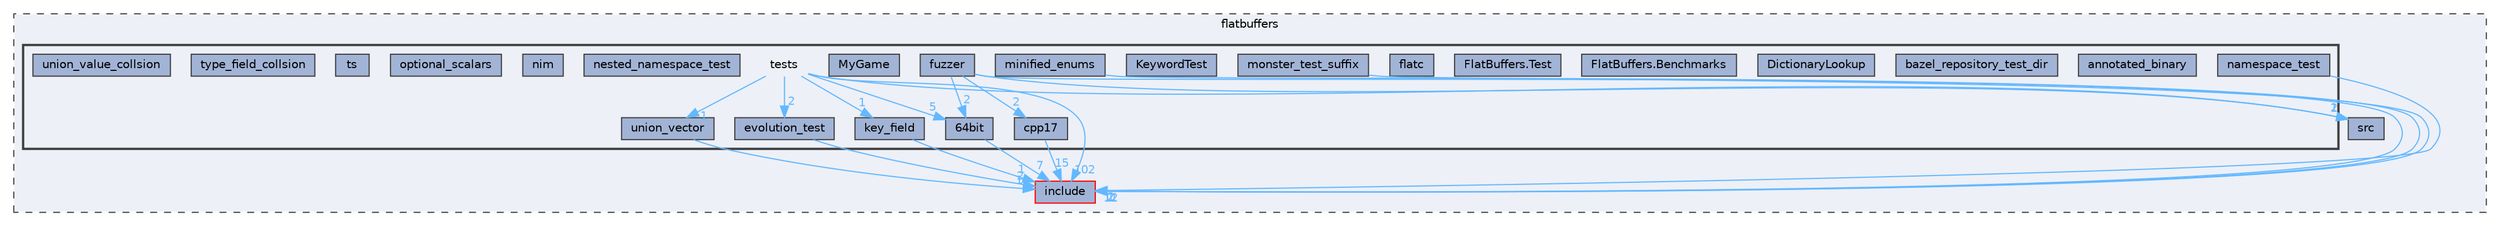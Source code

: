 digraph "flatbuffers/tests"
{
 // LATEX_PDF_SIZE
  bgcolor="transparent";
  edge [fontname=Helvetica,fontsize=10,labelfontname=Helvetica,labelfontsize=10];
  node [fontname=Helvetica,fontsize=10,shape=box,height=0.2,width=0.4];
  compound=true
  subgraph clusterdir_aab3332a77760f74556dcb4aee61b405 {
    graph [ bgcolor="#edf0f7", pencolor="grey25", label="flatbuffers", fontname=Helvetica,fontsize=10 style="filled,dashed", URL="dir_aab3332a77760f74556dcb4aee61b405.html",tooltip=""]
  dir_1070400e4fc31576c7133789377210a4 [label="include", fillcolor="#a2b4d6", color="red", style="filled", URL="dir_1070400e4fc31576c7133789377210a4.html",tooltip=""];
  dir_a5c202b8846ba25219c7110bd799a134 [label="src", fillcolor="#a2b4d6", color="grey25", style="filled", URL="dir_a5c202b8846ba25219c7110bd799a134.html",tooltip=""];
  subgraph clusterdir_8a29680ac58f070fa77498b7cfb0e5d9 {
    graph [ bgcolor="#edf0f7", pencolor="grey25", label="", fontname=Helvetica,fontsize=10 style="filled,bold", URL="dir_8a29680ac58f070fa77498b7cfb0e5d9.html",tooltip=""]
    dir_8a29680ac58f070fa77498b7cfb0e5d9 [shape=plaintext, label="tests"];
  dir_0985e9bfcb20ed1fc3fd6e7b8ebd05bd [label="64bit", fillcolor="#a2b4d6", color="grey25", style="filled", URL="dir_0985e9bfcb20ed1fc3fd6e7b8ebd05bd.html",tooltip=""];
  dir_f66cfaf003387daece9a8a8f329d943d [label="annotated_binary", fillcolor="#a2b4d6", color="grey25", style="filled", URL="dir_f66cfaf003387daece9a8a8f329d943d.html",tooltip=""];
  dir_5288d6e21700c00753bb2b32a3e90281 [label="bazel_repository_test_dir", fillcolor="#a2b4d6", color="grey25", style="filled", URL="dir_5288d6e21700c00753bb2b32a3e90281.html",tooltip=""];
  dir_1d78d349fd49d69e7020781d949b6684 [label="cpp17", fillcolor="#a2b4d6", color="grey25", style="filled", URL="dir_1d78d349fd49d69e7020781d949b6684.html",tooltip=""];
  dir_06faf60893a143ac1a500a4cc6dd9f59 [label="DictionaryLookup", fillcolor="#a2b4d6", color="grey25", style="filled", URL="dir_06faf60893a143ac1a500a4cc6dd9f59.html",tooltip=""];
  dir_662988078e02a6a513c20509a0c35e67 [label="evolution_test", fillcolor="#a2b4d6", color="grey25", style="filled", URL="dir_662988078e02a6a513c20509a0c35e67.html",tooltip=""];
  dir_1f25a8cc7385b527ac4619c92738b2c1 [label="FlatBuffers.Benchmarks", fillcolor="#a2b4d6", color="grey25", style="filled", URL="dir_1f25a8cc7385b527ac4619c92738b2c1.html",tooltip=""];
  dir_f521cd6e68ec3da01bc3b5ae41c1e74c [label="FlatBuffers.Test", fillcolor="#a2b4d6", color="grey25", style="filled", URL="dir_f521cd6e68ec3da01bc3b5ae41c1e74c.html",tooltip=""];
  dir_33a2fad8724e4ad433458b7e5ea0c294 [label="flatc", fillcolor="#a2b4d6", color="grey25", style="filled", URL="dir_33a2fad8724e4ad433458b7e5ea0c294.html",tooltip=""];
  dir_f5c4715e63ceae9460aa30dcf8ae286e [label="fuzzer", fillcolor="#a2b4d6", color="grey25", style="filled", URL="dir_f5c4715e63ceae9460aa30dcf8ae286e.html",tooltip=""];
  dir_bb2cc4b4dd1feb4b4ef41fe4d11e7336 [label="key_field", fillcolor="#a2b4d6", color="grey25", style="filled", URL="dir_bb2cc4b4dd1feb4b4ef41fe4d11e7336.html",tooltip=""];
  dir_6803442d3823c48ad1839ea4c29d038a [label="KeywordTest", fillcolor="#a2b4d6", color="grey25", style="filled", URL="dir_6803442d3823c48ad1839ea4c29d038a.html",tooltip=""];
  dir_cd78e38b4b5c39a2a8efcc393d852fb4 [label="minified_enums", fillcolor="#a2b4d6", color="grey25", style="filled", URL="dir_cd78e38b4b5c39a2a8efcc393d852fb4.html",tooltip=""];
  dir_f4c6f4e04f580bd4e132182ff0066ad2 [label="monster_test_suffix", fillcolor="#a2b4d6", color="grey25", style="filled", URL="dir_f4c6f4e04f580bd4e132182ff0066ad2.html",tooltip=""];
  dir_a9da11897d7b4e5fed522ed6c9711925 [label="MyGame", fillcolor="#a2b4d6", color="grey25", style="filled", URL="dir_a9da11897d7b4e5fed522ed6c9711925.html",tooltip=""];
  dir_c48857234d44ab58b5673e1d72a8740a [label="namespace_test", fillcolor="#a2b4d6", color="grey25", style="filled", URL="dir_c48857234d44ab58b5673e1d72a8740a.html",tooltip=""];
  dir_5fa55e65418536fa3352dc91f15baae7 [label="nested_namespace_test", fillcolor="#a2b4d6", color="grey25", style="filled", URL="dir_5fa55e65418536fa3352dc91f15baae7.html",tooltip=""];
  dir_d33a28c489c7d30969bf20474ec94e32 [label="nim", fillcolor="#a2b4d6", color="grey25", style="filled", URL="dir_d33a28c489c7d30969bf20474ec94e32.html",tooltip=""];
  dir_36070a4c24ffeabe9ab6a39e894e7264 [label="optional_scalars", fillcolor="#a2b4d6", color="grey25", style="filled", URL="dir_36070a4c24ffeabe9ab6a39e894e7264.html",tooltip=""];
  dir_50872defd8f35bbad1fd40706c39ac22 [label="ts", fillcolor="#a2b4d6", color="grey25", style="filled", URL="dir_50872defd8f35bbad1fd40706c39ac22.html",tooltip=""];
  dir_8308de8b2f8bb8e993308402045316a0 [label="type_field_collsion", fillcolor="#a2b4d6", color="grey25", style="filled", URL="dir_8308de8b2f8bb8e993308402045316a0.html",tooltip=""];
  dir_2b14b5b5b9d4e2a103a7d2d06716de13 [label="union_value_collsion", fillcolor="#a2b4d6", color="grey25", style="filled", URL="dir_2b14b5b5b9d4e2a103a7d2d06716de13.html",tooltip=""];
  dir_129577e02f519e17cd53c9ad206b8c95 [label="union_vector", fillcolor="#a2b4d6", color="grey25", style="filled", URL="dir_129577e02f519e17cd53c9ad206b8c95.html",tooltip=""];
  }
  }
  dir_8a29680ac58f070fa77498b7cfb0e5d9->dir_0985e9bfcb20ed1fc3fd6e7b8ebd05bd [headlabel="5", labeldistance=1.5 headhref="dir_000210_000004.html" href="dir_000210_000004.html" color="steelblue1" fontcolor="steelblue1"];
  dir_8a29680ac58f070fa77498b7cfb0e5d9->dir_1070400e4fc31576c7133789377210a4 [headlabel="102", labeldistance=1.5 headhref="dir_000210_000117.html" href="dir_000210_000117.html" color="steelblue1" fontcolor="steelblue1"];
  dir_8a29680ac58f070fa77498b7cfb0e5d9->dir_129577e02f519e17cd53c9ad206b8c95 [headlabel="1", labeldistance=1.5 headhref="dir_000210_000218.html" href="dir_000210_000218.html" color="steelblue1" fontcolor="steelblue1"];
  dir_8a29680ac58f070fa77498b7cfb0e5d9->dir_662988078e02a6a513c20509a0c35e67 [headlabel="2", labeldistance=1.5 headhref="dir_000210_000051.html" href="dir_000210_000051.html" color="steelblue1" fontcolor="steelblue1"];
  dir_8a29680ac58f070fa77498b7cfb0e5d9->dir_a5c202b8846ba25219c7110bd799a134 [headlabel="2", labeldistance=1.5 headhref="dir_000210_000191.html" href="dir_000210_000191.html" color="steelblue1" fontcolor="steelblue1"];
  dir_8a29680ac58f070fa77498b7cfb0e5d9->dir_bb2cc4b4dd1feb4b4ef41fe4d11e7336 [headlabel="1", labeldistance=1.5 headhref="dir_000210_000130.html" href="dir_000210_000130.html" color="steelblue1" fontcolor="steelblue1"];
  dir_0985e9bfcb20ed1fc3fd6e7b8ebd05bd->dir_1070400e4fc31576c7133789377210a4 [headlabel="7", labeldistance=1.5 headhref="dir_000004_000117.html" href="dir_000004_000117.html" color="steelblue1" fontcolor="steelblue1"];
  dir_1d78d349fd49d69e7020781d949b6684->dir_1070400e4fc31576c7133789377210a4 [headlabel="15", labeldistance=1.5 headhref="dir_000035_000117.html" href="dir_000035_000117.html" color="steelblue1" fontcolor="steelblue1"];
  dir_662988078e02a6a513c20509a0c35e67->dir_1070400e4fc31576c7133789377210a4 [headlabel="2", labeldistance=1.5 headhref="dir_000051_000117.html" href="dir_000051_000117.html" color="steelblue1" fontcolor="steelblue1"];
  dir_f5c4715e63ceae9460aa30dcf8ae286e->dir_0985e9bfcb20ed1fc3fd6e7b8ebd05bd [headlabel="2", labeldistance=1.5 headhref="dir_000082_000004.html" href="dir_000082_000004.html" color="steelblue1" fontcolor="steelblue1"];
  dir_f5c4715e63ceae9460aa30dcf8ae286e->dir_1070400e4fc31576c7133789377210a4 [headlabel="11", labeldistance=1.5 headhref="dir_000082_000117.html" href="dir_000082_000117.html" color="steelblue1" fontcolor="steelblue1"];
  dir_f5c4715e63ceae9460aa30dcf8ae286e->dir_1d78d349fd49d69e7020781d949b6684 [headlabel="2", labeldistance=1.5 headhref="dir_000082_000035.html" href="dir_000082_000035.html" color="steelblue1" fontcolor="steelblue1"];
  dir_f5c4715e63ceae9460aa30dcf8ae286e->dir_a5c202b8846ba25219c7110bd799a134 [headlabel="1", labeldistance=1.5 headhref="dir_000082_000191.html" href="dir_000082_000191.html" color="steelblue1" fontcolor="steelblue1"];
  dir_bb2cc4b4dd1feb4b4ef41fe4d11e7336->dir_1070400e4fc31576c7133789377210a4 [headlabel="1", labeldistance=1.5 headhref="dir_000130_000117.html" href="dir_000130_000117.html" color="steelblue1" fontcolor="steelblue1"];
  dir_cd78e38b4b5c39a2a8efcc393d852fb4->dir_1070400e4fc31576c7133789377210a4 [headlabel="1", labeldistance=1.5 headhref="dir_000139_000117.html" href="dir_000139_000117.html" color="steelblue1" fontcolor="steelblue1"];
  dir_f4c6f4e04f580bd4e132182ff0066ad2->dir_1070400e4fc31576c7133789377210a4 [headlabel="12", labeldistance=1.5 headhref="dir_000142_000117.html" href="dir_000142_000117.html" color="steelblue1" fontcolor="steelblue1"];
  dir_c48857234d44ab58b5673e1d72a8740a->dir_1070400e4fc31576c7133789377210a4 [headlabel="2", labeldistance=1.5 headhref="dir_000144_000117.html" href="dir_000144_000117.html" color="steelblue1" fontcolor="steelblue1"];
  dir_129577e02f519e17cd53c9ad206b8c95->dir_1070400e4fc31576c7133789377210a4 [headlabel="1", labeldistance=1.5 headhref="dir_000218_000117.html" href="dir_000218_000117.html" color="steelblue1" fontcolor="steelblue1"];
}

